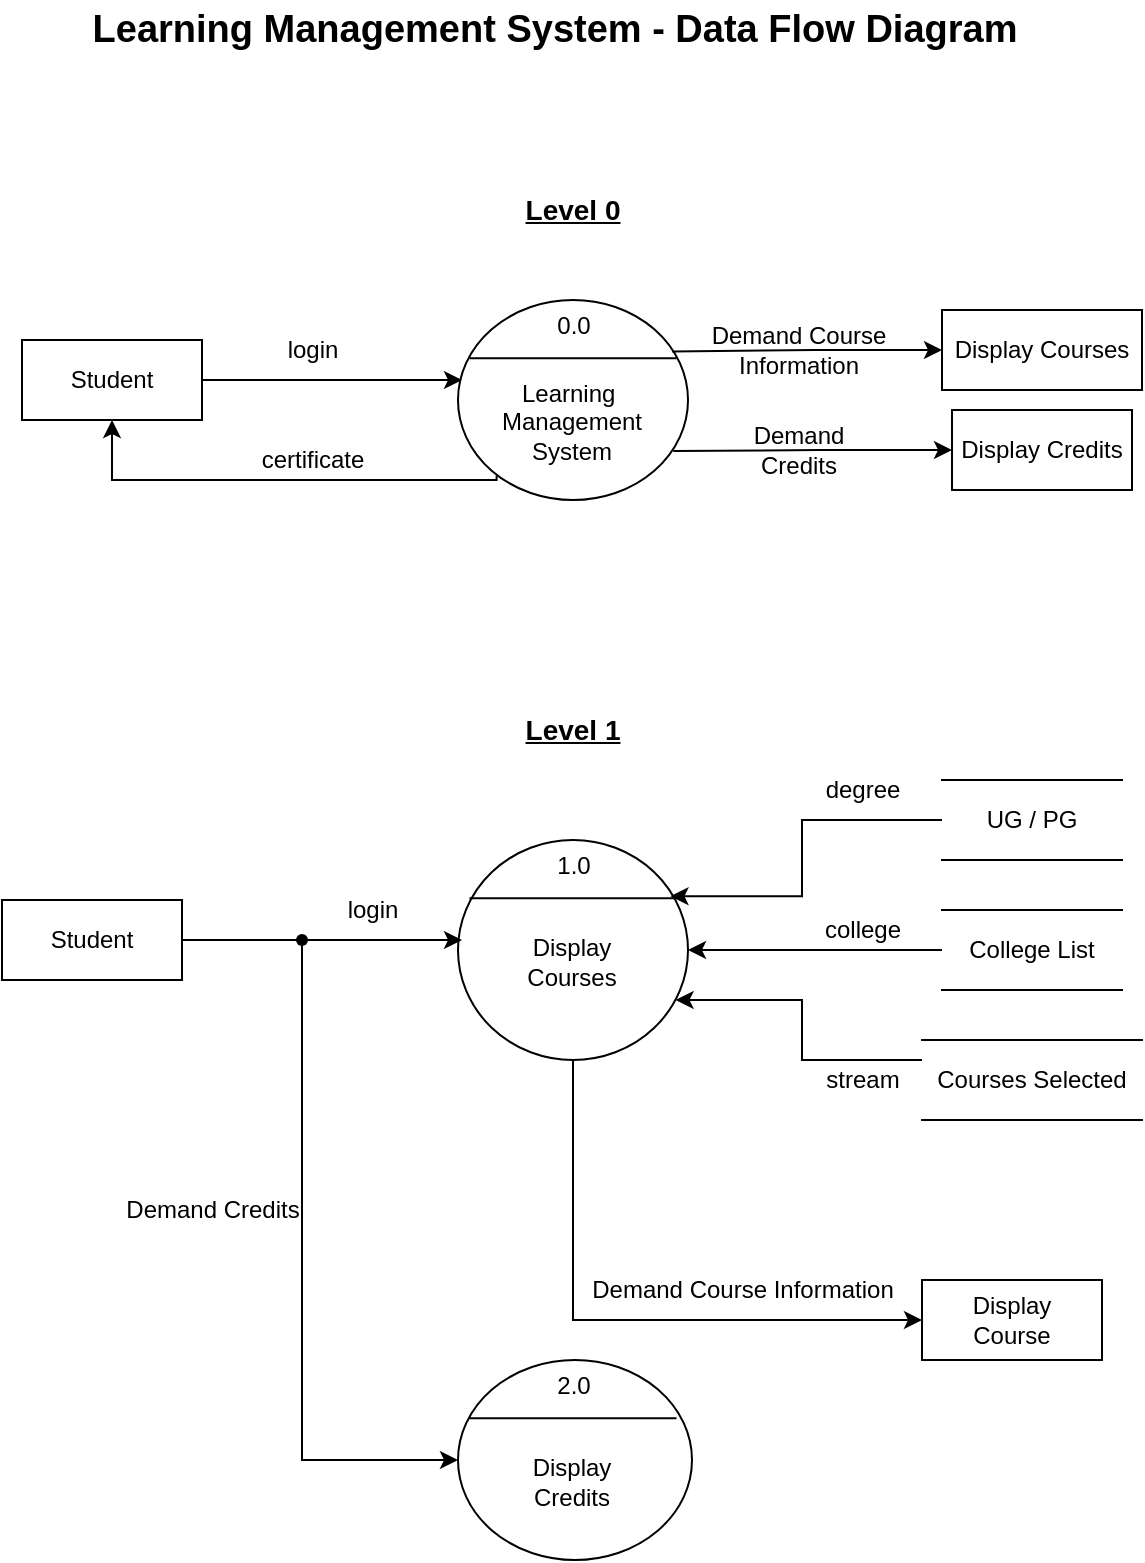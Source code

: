 <mxfile version="24.7.16">
  <diagram name="Page-1" id="RB95wvUpvwKdltrVVi83">
    <mxGraphModel dx="1615" dy="803" grid="1" gridSize="10" guides="1" tooltips="1" connect="1" arrows="1" fold="1" page="1" pageScale="1" pageWidth="850" pageHeight="1100" math="0" shadow="0">
      <root>
        <mxCell id="0" />
        <mxCell id="1" parent="0" />
        <mxCell id="ZUsT1aP7JuB-7AnAd1JA-1" value="Learning Management System - Data Flow Diagram" style="text;align=center;fontStyle=1;verticalAlign=middle;spacingLeft=3;spacingRight=3;strokeColor=none;rotatable=0;points=[[0,0.5],[1,0.5]];portConstraint=eastwest;html=1;fontSize=19;" vertex="1" parent="1">
          <mxGeometry x="186" y="120" width="459" height="30" as="geometry" />
        </mxCell>
        <mxCell id="ZUsT1aP7JuB-7AnAd1JA-2" value="" style="shape=ellipse;container=1;horizontal=1;horizontalStack=0;resizeParent=1;resizeParentMax=0;resizeLast=0;html=1;dashed=0;collapsible=0;" vertex="1" parent="1">
          <mxGeometry x="368" y="270" width="115" height="100" as="geometry" />
        </mxCell>
        <mxCell id="ZUsT1aP7JuB-7AnAd1JA-3" value="0.0" style="html=1;strokeColor=none;fillColor=none;align=center;verticalAlign=middle;rotatable=0;whiteSpace=wrap;" vertex="1" parent="ZUsT1aP7JuB-7AnAd1JA-2">
          <mxGeometry x="25.556" width="63.889" height="25" as="geometry" />
        </mxCell>
        <mxCell id="ZUsT1aP7JuB-7AnAd1JA-4" value="" style="line;strokeWidth=1;fillColor=none;rotatable=0;labelPosition=right;points=[];portConstraint=eastwest;dashed=0;resizeWidth=1;" vertex="1" parent="ZUsT1aP7JuB-7AnAd1JA-2">
          <mxGeometry x="5.75" y="25" width="103.5" height="8.333" as="geometry" />
        </mxCell>
        <mxCell id="ZUsT1aP7JuB-7AnAd1JA-5" value="Learning&amp;nbsp;&lt;div&gt;Management&lt;div&gt;System&lt;/div&gt;&lt;/div&gt;" style="text;html=1;align=center;verticalAlign=middle;rotatable=0;fillColor=none;strokeColor=none;whiteSpace=wrap;" vertex="1" parent="ZUsT1aP7JuB-7AnAd1JA-2">
          <mxGeometry x="12" y="40" width="90" height="41.67" as="geometry" />
        </mxCell>
        <mxCell id="ZUsT1aP7JuB-7AnAd1JA-10" value="" style="edgeStyle=orthogonalEdgeStyle;rounded=0;orthogonalLoop=1;jettySize=auto;html=1;" edge="1" parent="1" source="ZUsT1aP7JuB-7AnAd1JA-8">
          <mxGeometry relative="1" as="geometry">
            <mxPoint x="370" y="310" as="targetPoint" />
            <Array as="points">
              <mxPoint x="330" y="310" />
              <mxPoint x="330" y="310" />
            </Array>
          </mxGeometry>
        </mxCell>
        <mxCell id="ZUsT1aP7JuB-7AnAd1JA-12" value="" style="edgeStyle=orthogonalEdgeStyle;rounded=0;orthogonalLoop=1;jettySize=auto;html=1;entryX=0.5;entryY=1;entryDx=0;entryDy=0;exitX=0.168;exitY=0.877;exitDx=0;exitDy=0;exitPerimeter=0;" edge="1" parent="1" source="ZUsT1aP7JuB-7AnAd1JA-2" target="ZUsT1aP7JuB-7AnAd1JA-8">
          <mxGeometry relative="1" as="geometry">
            <mxPoint x="200" y="410" as="sourcePoint" />
            <mxPoint x="195" y="400" as="targetPoint" />
            <Array as="points">
              <mxPoint x="387" y="360" />
              <mxPoint x="195" y="360" />
            </Array>
          </mxGeometry>
        </mxCell>
        <mxCell id="ZUsT1aP7JuB-7AnAd1JA-8" value="Student" style="whiteSpace=wrap;html=1;" vertex="1" parent="1">
          <mxGeometry x="150" y="290" width="90" height="40" as="geometry" />
        </mxCell>
        <mxCell id="ZUsT1aP7JuB-7AnAd1JA-17" value="" style="edgeStyle=orthogonalEdgeStyle;rounded=0;orthogonalLoop=1;jettySize=auto;html=1;entryX=0.931;entryY=0.258;entryDx=0;entryDy=0;entryPerimeter=0;startArrow=classic;startFill=1;endArrow=none;endFill=0;" edge="1" parent="1" source="ZUsT1aP7JuB-7AnAd1JA-14" target="ZUsT1aP7JuB-7AnAd1JA-2">
          <mxGeometry relative="1" as="geometry">
            <mxPoint x="520" y="295" as="targetPoint" />
          </mxGeometry>
        </mxCell>
        <mxCell id="ZUsT1aP7JuB-7AnAd1JA-14" value="Display Courses" style="whiteSpace=wrap;html=1;" vertex="1" parent="1">
          <mxGeometry x="610" y="275" width="100" height="40" as="geometry" />
        </mxCell>
        <mxCell id="ZUsT1aP7JuB-7AnAd1JA-19" value="" style="edgeStyle=orthogonalEdgeStyle;rounded=0;orthogonalLoop=1;jettySize=auto;html=1;entryX=0.936;entryY=0.755;entryDx=0;entryDy=0;entryPerimeter=0;endArrow=none;endFill=0;startArrow=classic;startFill=1;" edge="1" parent="1" source="ZUsT1aP7JuB-7AnAd1JA-15" target="ZUsT1aP7JuB-7AnAd1JA-2">
          <mxGeometry relative="1" as="geometry">
            <mxPoint x="530" y="345" as="targetPoint" />
          </mxGeometry>
        </mxCell>
        <mxCell id="ZUsT1aP7JuB-7AnAd1JA-15" value="Display Credits" style="whiteSpace=wrap;html=1;" vertex="1" parent="1">
          <mxGeometry x="615" y="325" width="90" height="40" as="geometry" />
        </mxCell>
        <mxCell id="ZUsT1aP7JuB-7AnAd1JA-32" value="" style="shape=ellipse;container=1;horizontal=1;horizontalStack=0;resizeParent=1;resizeParentMax=0;resizeLast=0;html=1;dashed=0;collapsible=0;" vertex="1" parent="1">
          <mxGeometry x="368" y="540" width="115" height="110" as="geometry" />
        </mxCell>
        <mxCell id="ZUsT1aP7JuB-7AnAd1JA-33" value="1.0" style="html=1;strokeColor=none;fillColor=none;align=center;verticalAlign=middle;rotatable=0;whiteSpace=wrap;" vertex="1" parent="ZUsT1aP7JuB-7AnAd1JA-32">
          <mxGeometry x="25.556" width="63.889" height="25" as="geometry" />
        </mxCell>
        <mxCell id="ZUsT1aP7JuB-7AnAd1JA-34" value="" style="line;strokeWidth=1;fillColor=none;rotatable=0;labelPosition=right;points=[];portConstraint=eastwest;dashed=0;resizeWidth=1;" vertex="1" parent="ZUsT1aP7JuB-7AnAd1JA-32">
          <mxGeometry x="5.75" y="25" width="103.5" height="8.333" as="geometry" />
        </mxCell>
        <mxCell id="ZUsT1aP7JuB-7AnAd1JA-35" value="Display&lt;div&gt;Courses&lt;/div&gt;" style="text;html=1;align=center;verticalAlign=middle;rotatable=0;fillColor=none;strokeColor=none;whiteSpace=wrap;" vertex="1" parent="ZUsT1aP7JuB-7AnAd1JA-32">
          <mxGeometry x="12" y="40" width="90" height="41.67" as="geometry" />
        </mxCell>
        <mxCell id="ZUsT1aP7JuB-7AnAd1JA-36" value="" style="edgeStyle=orthogonalEdgeStyle;rounded=0;orthogonalLoop=1;jettySize=auto;html=1;exitDx=0;exitDy=0;" edge="1" parent="1" source="ZUsT1aP7JuB-7AnAd1JA-71">
          <mxGeometry relative="1" as="geometry">
            <mxPoint x="370" y="590" as="targetPoint" />
            <Array as="points">
              <mxPoint x="230" y="590" />
              <mxPoint x="370" y="590" />
            </Array>
          </mxGeometry>
        </mxCell>
        <mxCell id="ZUsT1aP7JuB-7AnAd1JA-37" value="" style="edgeStyle=orthogonalEdgeStyle;rounded=0;orthogonalLoop=1;jettySize=auto;html=1;entryX=0;entryY=0.5;entryDx=0;entryDy=0;" edge="1" parent="1" target="ZUsT1aP7JuB-7AnAd1JA-46">
          <mxGeometry relative="1" as="geometry">
            <mxPoint x="290" y="590" as="sourcePoint" />
            <mxPoint x="190" y="670" as="targetPoint" />
            <Array as="points">
              <mxPoint x="290" y="850" />
            </Array>
          </mxGeometry>
        </mxCell>
        <mxCell id="ZUsT1aP7JuB-7AnAd1JA-38" value="Student" style="whiteSpace=wrap;html=1;" vertex="1" parent="1">
          <mxGeometry x="140" y="570" width="90" height="40" as="geometry" />
        </mxCell>
        <mxCell id="ZUsT1aP7JuB-7AnAd1JA-46" value="" style="shape=ellipse;container=1;horizontal=1;horizontalStack=0;resizeParent=1;resizeParentMax=0;resizeLast=0;html=1;dashed=0;collapsible=0;" vertex="1" parent="1">
          <mxGeometry x="368" y="800" width="117" height="100" as="geometry" />
        </mxCell>
        <mxCell id="ZUsT1aP7JuB-7AnAd1JA-47" value="2.0" style="html=1;strokeColor=none;fillColor=none;align=center;verticalAlign=middle;rotatable=0;whiteSpace=wrap;" vertex="1" parent="ZUsT1aP7JuB-7AnAd1JA-46">
          <mxGeometry x="25.556" width="63.889" height="25" as="geometry" />
        </mxCell>
        <mxCell id="ZUsT1aP7JuB-7AnAd1JA-48" value="" style="line;strokeWidth=1;fillColor=none;rotatable=0;labelPosition=right;points=[];portConstraint=eastwest;dashed=0;resizeWidth=1;" vertex="1" parent="ZUsT1aP7JuB-7AnAd1JA-46">
          <mxGeometry x="5.75" y="25" width="103.5" height="8.333" as="geometry" />
        </mxCell>
        <mxCell id="ZUsT1aP7JuB-7AnAd1JA-49" value="Display&lt;div&gt;Credits&lt;/div&gt;" style="text;html=1;align=center;verticalAlign=middle;rotatable=0;fillColor=none;strokeColor=none;whiteSpace=wrap;" vertex="1" parent="ZUsT1aP7JuB-7AnAd1JA-46">
          <mxGeometry x="12" y="40" width="90" height="41.67" as="geometry" />
        </mxCell>
        <mxCell id="ZUsT1aP7JuB-7AnAd1JA-55" value="" style="edgeStyle=orthogonalEdgeStyle;rounded=0;orthogonalLoop=1;jettySize=auto;html=1;entryX=0.971;entryY=0.373;entryDx=0;entryDy=0;entryPerimeter=0;exitX=0;exitY=0.5;exitDx=0;exitDy=0;" edge="1" parent="1" source="ZUsT1aP7JuB-7AnAd1JA-51" target="ZUsT1aP7JuB-7AnAd1JA-34">
          <mxGeometry relative="1" as="geometry">
            <mxPoint x="485" y="540" as="targetPoint" />
            <Array as="points">
              <mxPoint x="540" y="530" />
              <mxPoint x="540" y="568" />
            </Array>
          </mxGeometry>
        </mxCell>
        <mxCell id="ZUsT1aP7JuB-7AnAd1JA-51" value="UG / PG" style="shape=partialRectangle;whiteSpace=wrap;html=1;left=0;right=0;fillColor=none;" vertex="1" parent="1">
          <mxGeometry x="610" y="510" width="90" height="40" as="geometry" />
        </mxCell>
        <mxCell id="ZUsT1aP7JuB-7AnAd1JA-57" value="" style="edgeStyle=orthogonalEdgeStyle;rounded=0;orthogonalLoop=1;jettySize=auto;html=1;entryX=1;entryY=0.5;entryDx=0;entryDy=0;" edge="1" parent="1" source="ZUsT1aP7JuB-7AnAd1JA-52" target="ZUsT1aP7JuB-7AnAd1JA-32">
          <mxGeometry relative="1" as="geometry">
            <mxPoint x="485" y="590" as="targetPoint" />
          </mxGeometry>
        </mxCell>
        <mxCell id="ZUsT1aP7JuB-7AnAd1JA-52" value="College List" style="shape=partialRectangle;whiteSpace=wrap;html=1;left=0;right=0;fillColor=none;" vertex="1" parent="1">
          <mxGeometry x="610" y="575" width="90" height="40" as="geometry" />
        </mxCell>
        <mxCell id="ZUsT1aP7JuB-7AnAd1JA-59" value="" style="edgeStyle=orthogonalEdgeStyle;rounded=0;orthogonalLoop=1;jettySize=auto;html=1;entryX=0.946;entryY=0.727;entryDx=0;entryDy=0;entryPerimeter=0;" edge="1" parent="1" source="ZUsT1aP7JuB-7AnAd1JA-53" target="ZUsT1aP7JuB-7AnAd1JA-32">
          <mxGeometry relative="1" as="geometry">
            <mxPoint x="465" y="640" as="targetPoint" />
            <Array as="points">
              <mxPoint x="540" y="650" />
              <mxPoint x="540" y="620" />
            </Array>
          </mxGeometry>
        </mxCell>
        <mxCell id="ZUsT1aP7JuB-7AnAd1JA-53" value="Courses Selected" style="shape=partialRectangle;whiteSpace=wrap;html=1;left=0;right=0;fillColor=none;fontStyle=0" vertex="1" parent="1">
          <mxGeometry x="600" y="640" width="110" height="40" as="geometry" />
        </mxCell>
        <mxCell id="ZUsT1aP7JuB-7AnAd1JA-63" value="" style="edgeStyle=orthogonalEdgeStyle;rounded=0;orthogonalLoop=1;jettySize=auto;html=1;entryX=0.5;entryY=1;entryDx=0;entryDy=0;startArrow=classic;startFill=1;endArrow=none;endFill=0;" edge="1" parent="1" source="ZUsT1aP7JuB-7AnAd1JA-61" target="ZUsT1aP7JuB-7AnAd1JA-32">
          <mxGeometry relative="1" as="geometry">
            <mxPoint x="475" y="780.0" as="targetPoint" />
          </mxGeometry>
        </mxCell>
        <mxCell id="ZUsT1aP7JuB-7AnAd1JA-61" value="Display&lt;div&gt;Course&lt;/div&gt;" style="whiteSpace=wrap;html=1;" vertex="1" parent="1">
          <mxGeometry x="600" y="760" width="90" height="40" as="geometry" />
        </mxCell>
        <mxCell id="ZUsT1aP7JuB-7AnAd1JA-64" value="Level 0" style="text;html=1;align=center;verticalAlign=middle;resizable=0;points=[];autosize=1;strokeColor=none;fillColor=none;fontStyle=5;fontSize=14;" vertex="1" parent="1">
          <mxGeometry x="390" y="210" width="70" height="30" as="geometry" />
        </mxCell>
        <mxCell id="ZUsT1aP7JuB-7AnAd1JA-65" value="Level 1" style="text;html=1;align=center;verticalAlign=middle;resizable=0;points=[];autosize=1;strokeColor=none;fillColor=none;fontStyle=5;fontSize=14;" vertex="1" parent="1">
          <mxGeometry x="390" y="470" width="70" height="30" as="geometry" />
        </mxCell>
        <mxCell id="ZUsT1aP7JuB-7AnAd1JA-66" value="login" style="text;html=1;align=center;verticalAlign=middle;resizable=0;points=[];autosize=1;strokeColor=none;fillColor=none;" vertex="1" parent="1">
          <mxGeometry x="270" y="280" width="50" height="30" as="geometry" />
        </mxCell>
        <mxCell id="ZUsT1aP7JuB-7AnAd1JA-67" value="certificate" style="text;html=1;align=center;verticalAlign=middle;resizable=0;points=[];autosize=1;strokeColor=none;fillColor=none;" vertex="1" parent="1">
          <mxGeometry x="260" y="335" width="70" height="30" as="geometry" />
        </mxCell>
        <mxCell id="ZUsT1aP7JuB-7AnAd1JA-68" value="Demand Course&lt;div&gt;Information&lt;/div&gt;" style="text;html=1;align=center;verticalAlign=middle;resizable=0;points=[];autosize=1;strokeColor=none;fillColor=none;" vertex="1" parent="1">
          <mxGeometry x="483" y="275" width="110" height="40" as="geometry" />
        </mxCell>
        <mxCell id="ZUsT1aP7JuB-7AnAd1JA-69" value="Demand&lt;div&gt;Credits&lt;/div&gt;" style="text;html=1;align=center;verticalAlign=middle;resizable=0;points=[];autosize=1;strokeColor=none;fillColor=none;" vertex="1" parent="1">
          <mxGeometry x="503" y="325" width="70" height="40" as="geometry" />
        </mxCell>
        <mxCell id="ZUsT1aP7JuB-7AnAd1JA-70" value="login" style="text;html=1;align=center;verticalAlign=middle;resizable=0;points=[];autosize=1;strokeColor=none;fillColor=none;" vertex="1" parent="1">
          <mxGeometry x="300" y="560" width="50" height="30" as="geometry" />
        </mxCell>
        <mxCell id="ZUsT1aP7JuB-7AnAd1JA-71" value="" style="shape=waypoint;sketch=0;size=6;pointerEvents=1;points=[];fillColor=default;resizable=0;rotatable=0;perimeter=centerPerimeter;snapToPoint=1;" vertex="1" parent="1">
          <mxGeometry x="280" y="580" width="20" height="20" as="geometry" />
        </mxCell>
        <mxCell id="ZUsT1aP7JuB-7AnAd1JA-74" value="Demand Credits" style="text;html=1;align=center;verticalAlign=middle;resizable=0;points=[];autosize=1;strokeColor=none;fillColor=none;" vertex="1" parent="1">
          <mxGeometry x="190" y="710" width="110" height="30" as="geometry" />
        </mxCell>
        <mxCell id="ZUsT1aP7JuB-7AnAd1JA-75" value="Demand Course Information" style="text;html=1;align=center;verticalAlign=middle;resizable=0;points=[];autosize=1;strokeColor=none;fillColor=none;" vertex="1" parent="1">
          <mxGeometry x="425" y="750" width="170" height="30" as="geometry" />
        </mxCell>
        <mxCell id="ZUsT1aP7JuB-7AnAd1JA-76" value="degree" style="text;html=1;align=center;verticalAlign=middle;resizable=0;points=[];autosize=1;strokeColor=none;fillColor=none;" vertex="1" parent="1">
          <mxGeometry x="540" y="500" width="60" height="30" as="geometry" />
        </mxCell>
        <mxCell id="ZUsT1aP7JuB-7AnAd1JA-77" value="college" style="text;html=1;align=center;verticalAlign=middle;resizable=0;points=[];autosize=1;strokeColor=none;fillColor=none;" vertex="1" parent="1">
          <mxGeometry x="540" y="570" width="60" height="30" as="geometry" />
        </mxCell>
        <mxCell id="ZUsT1aP7JuB-7AnAd1JA-78" value="stream" style="text;html=1;align=center;verticalAlign=middle;resizable=0;points=[];autosize=1;strokeColor=none;fillColor=none;" vertex="1" parent="1">
          <mxGeometry x="540" y="645" width="60" height="30" as="geometry" />
        </mxCell>
      </root>
    </mxGraphModel>
  </diagram>
</mxfile>
